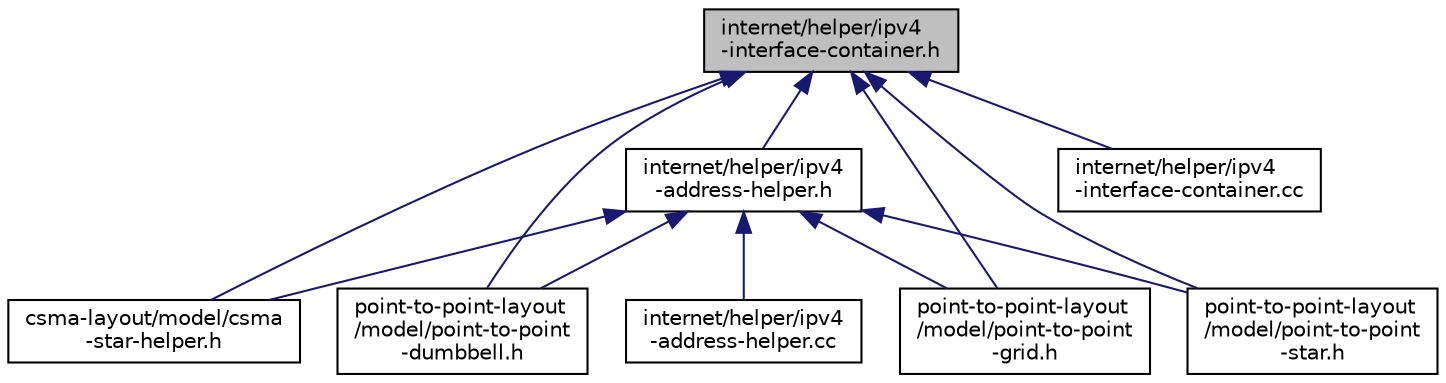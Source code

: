 digraph "internet/helper/ipv4-interface-container.h"
{
  edge [fontname="Helvetica",fontsize="10",labelfontname="Helvetica",labelfontsize="10"];
  node [fontname="Helvetica",fontsize="10",shape=record];
  Node1 [label="internet/helper/ipv4\l-interface-container.h",height=0.2,width=0.4,color="black", fillcolor="grey75", style="filled", fontcolor="black"];
  Node1 -> Node2 [dir="back",color="midnightblue",fontsize="10",style="solid"];
  Node2 [label="csma-layout/model/csma\l-star-helper.h",height=0.2,width=0.4,color="black", fillcolor="white", style="filled",URL="$df/db6/csma-star-helper_8h.html"];
  Node1 -> Node3 [dir="back",color="midnightblue",fontsize="10",style="solid"];
  Node3 [label="internet/helper/ipv4\l-address-helper.h",height=0.2,width=0.4,color="black", fillcolor="white", style="filled",URL="$d9/d31/ipv4-address-helper_8h.html"];
  Node3 -> Node2 [dir="back",color="midnightblue",fontsize="10",style="solid"];
  Node3 -> Node4 [dir="back",color="midnightblue",fontsize="10",style="solid"];
  Node4 [label="internet/helper/ipv4\l-address-helper.cc",height=0.2,width=0.4,color="black", fillcolor="white", style="filled",URL="$de/d65/ipv4-address-helper_8cc.html"];
  Node3 -> Node5 [dir="back",color="midnightblue",fontsize="10",style="solid"];
  Node5 [label="point-to-point-layout\l/model/point-to-point\l-dumbbell.h",height=0.2,width=0.4,color="black", fillcolor="white", style="filled",URL="$d5/d56/point-to-point-dumbbell_8h.html"];
  Node3 -> Node6 [dir="back",color="midnightblue",fontsize="10",style="solid"];
  Node6 [label="point-to-point-layout\l/model/point-to-point\l-grid.h",height=0.2,width=0.4,color="black", fillcolor="white", style="filled",URL="$d1/d36/point-to-point-grid_8h.html"];
  Node3 -> Node7 [dir="back",color="midnightblue",fontsize="10",style="solid"];
  Node7 [label="point-to-point-layout\l/model/point-to-point\l-star.h",height=0.2,width=0.4,color="black", fillcolor="white", style="filled",URL="$d8/df1/point-to-point-star_8h.html"];
  Node1 -> Node8 [dir="back",color="midnightblue",fontsize="10",style="solid"];
  Node8 [label="internet/helper/ipv4\l-interface-container.cc",height=0.2,width=0.4,color="black", fillcolor="white", style="filled",URL="$de/d0b/ipv4-interface-container_8cc.html"];
  Node1 -> Node5 [dir="back",color="midnightblue",fontsize="10",style="solid"];
  Node1 -> Node6 [dir="back",color="midnightblue",fontsize="10",style="solid"];
  Node1 -> Node7 [dir="back",color="midnightblue",fontsize="10",style="solid"];
}
